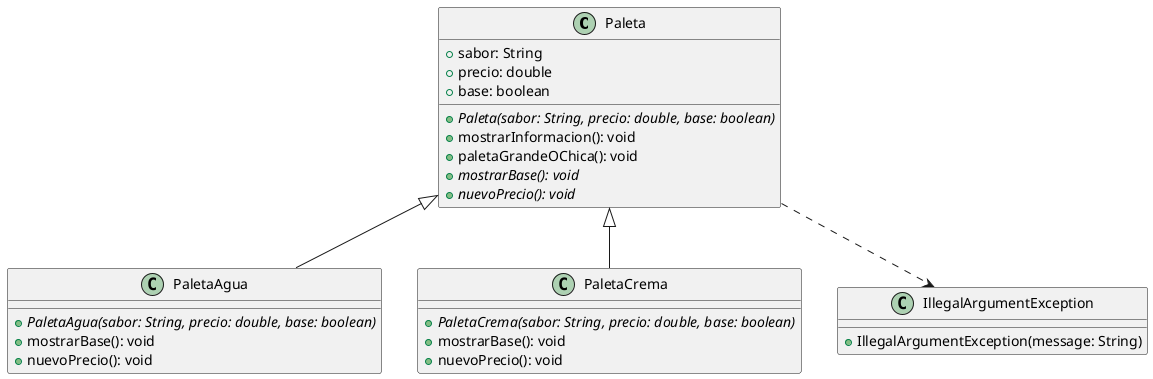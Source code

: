 @startuml

class Paleta {
    +sabor: String
    +precio: double
    +base: boolean
    {abstract} +Paleta(sabor: String, precio: double, base: boolean)
    +mostrarInformacion(): void
    +paletaGrandeOChica(): void
    {abstract} +mostrarBase(): void
    {abstract} +nuevoPrecio(): void
}

class PaletaAgua {
    {abstract} +PaletaAgua(sabor: String, precio: double, base: boolean)
    +mostrarBase(): void
    +nuevoPrecio(): void
}

class PaletaCrema {
    {abstract} +PaletaCrema(sabor: String, precio: double, base: boolean)
    +mostrarBase(): void
    +nuevoPrecio(): void
}

class IllegalArgumentException {
    +IllegalArgumentException(message: String)
}

Paleta <|-- PaletaAgua
Paleta <|-- PaletaCrema

Paleta ..> IllegalArgumentException

@enduml
